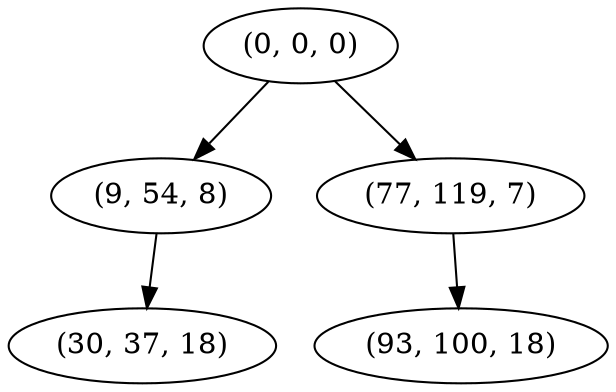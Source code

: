 digraph tree {
    "(0, 0, 0)";
    "(9, 54, 8)";
    "(30, 37, 18)";
    "(77, 119, 7)";
    "(93, 100, 18)";
    "(0, 0, 0)" -> "(9, 54, 8)";
    "(0, 0, 0)" -> "(77, 119, 7)";
    "(9, 54, 8)" -> "(30, 37, 18)";
    "(77, 119, 7)" -> "(93, 100, 18)";
}
